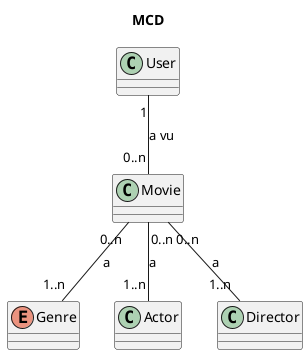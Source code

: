 @startuml
title MCD

class Movie
enum Genre
class Actor
class Director
class User

Movie       "0..n" -- "1..n"    Genre : a
Movie       "0..n" -- "1..n"    Actor : a
Movie       "0..n" -- "1..n"    Director : a
User        "1"    -- "0..n"    Movie : a vu
@enduml
